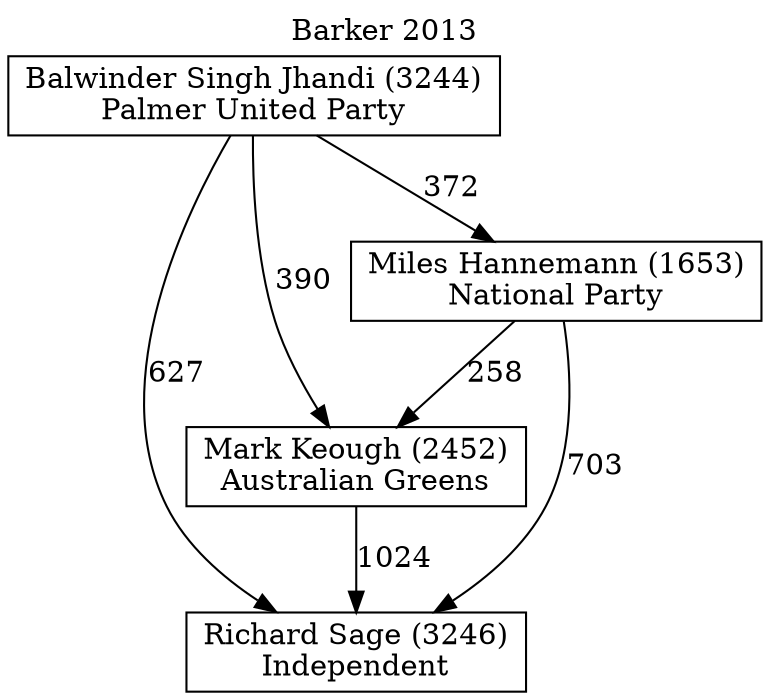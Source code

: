 // House preference flow
digraph "Richard Sage (3246)_Barker_2013" {
	graph [label="Barker 2013" labelloc=t mclimit=10]
	node [shape=box]
	"Richard Sage (3246)" [label="Richard Sage (3246)
Independent"]
	"Mark Keough (2452)" [label="Mark Keough (2452)
Australian Greens"]
	"Miles Hannemann (1653)" [label="Miles Hannemann (1653)
National Party"]
	"Balwinder Singh Jhandi (3244)" [label="Balwinder Singh Jhandi (3244)
Palmer United Party"]
	"Mark Keough (2452)" -> "Richard Sage (3246)" [label=1024]
	"Miles Hannemann (1653)" -> "Mark Keough (2452)" [label=258]
	"Balwinder Singh Jhandi (3244)" -> "Miles Hannemann (1653)" [label=372]
	"Miles Hannemann (1653)" -> "Richard Sage (3246)" [label=703]
	"Balwinder Singh Jhandi (3244)" -> "Richard Sage (3246)" [label=627]
	"Balwinder Singh Jhandi (3244)" -> "Mark Keough (2452)" [label=390]
}
